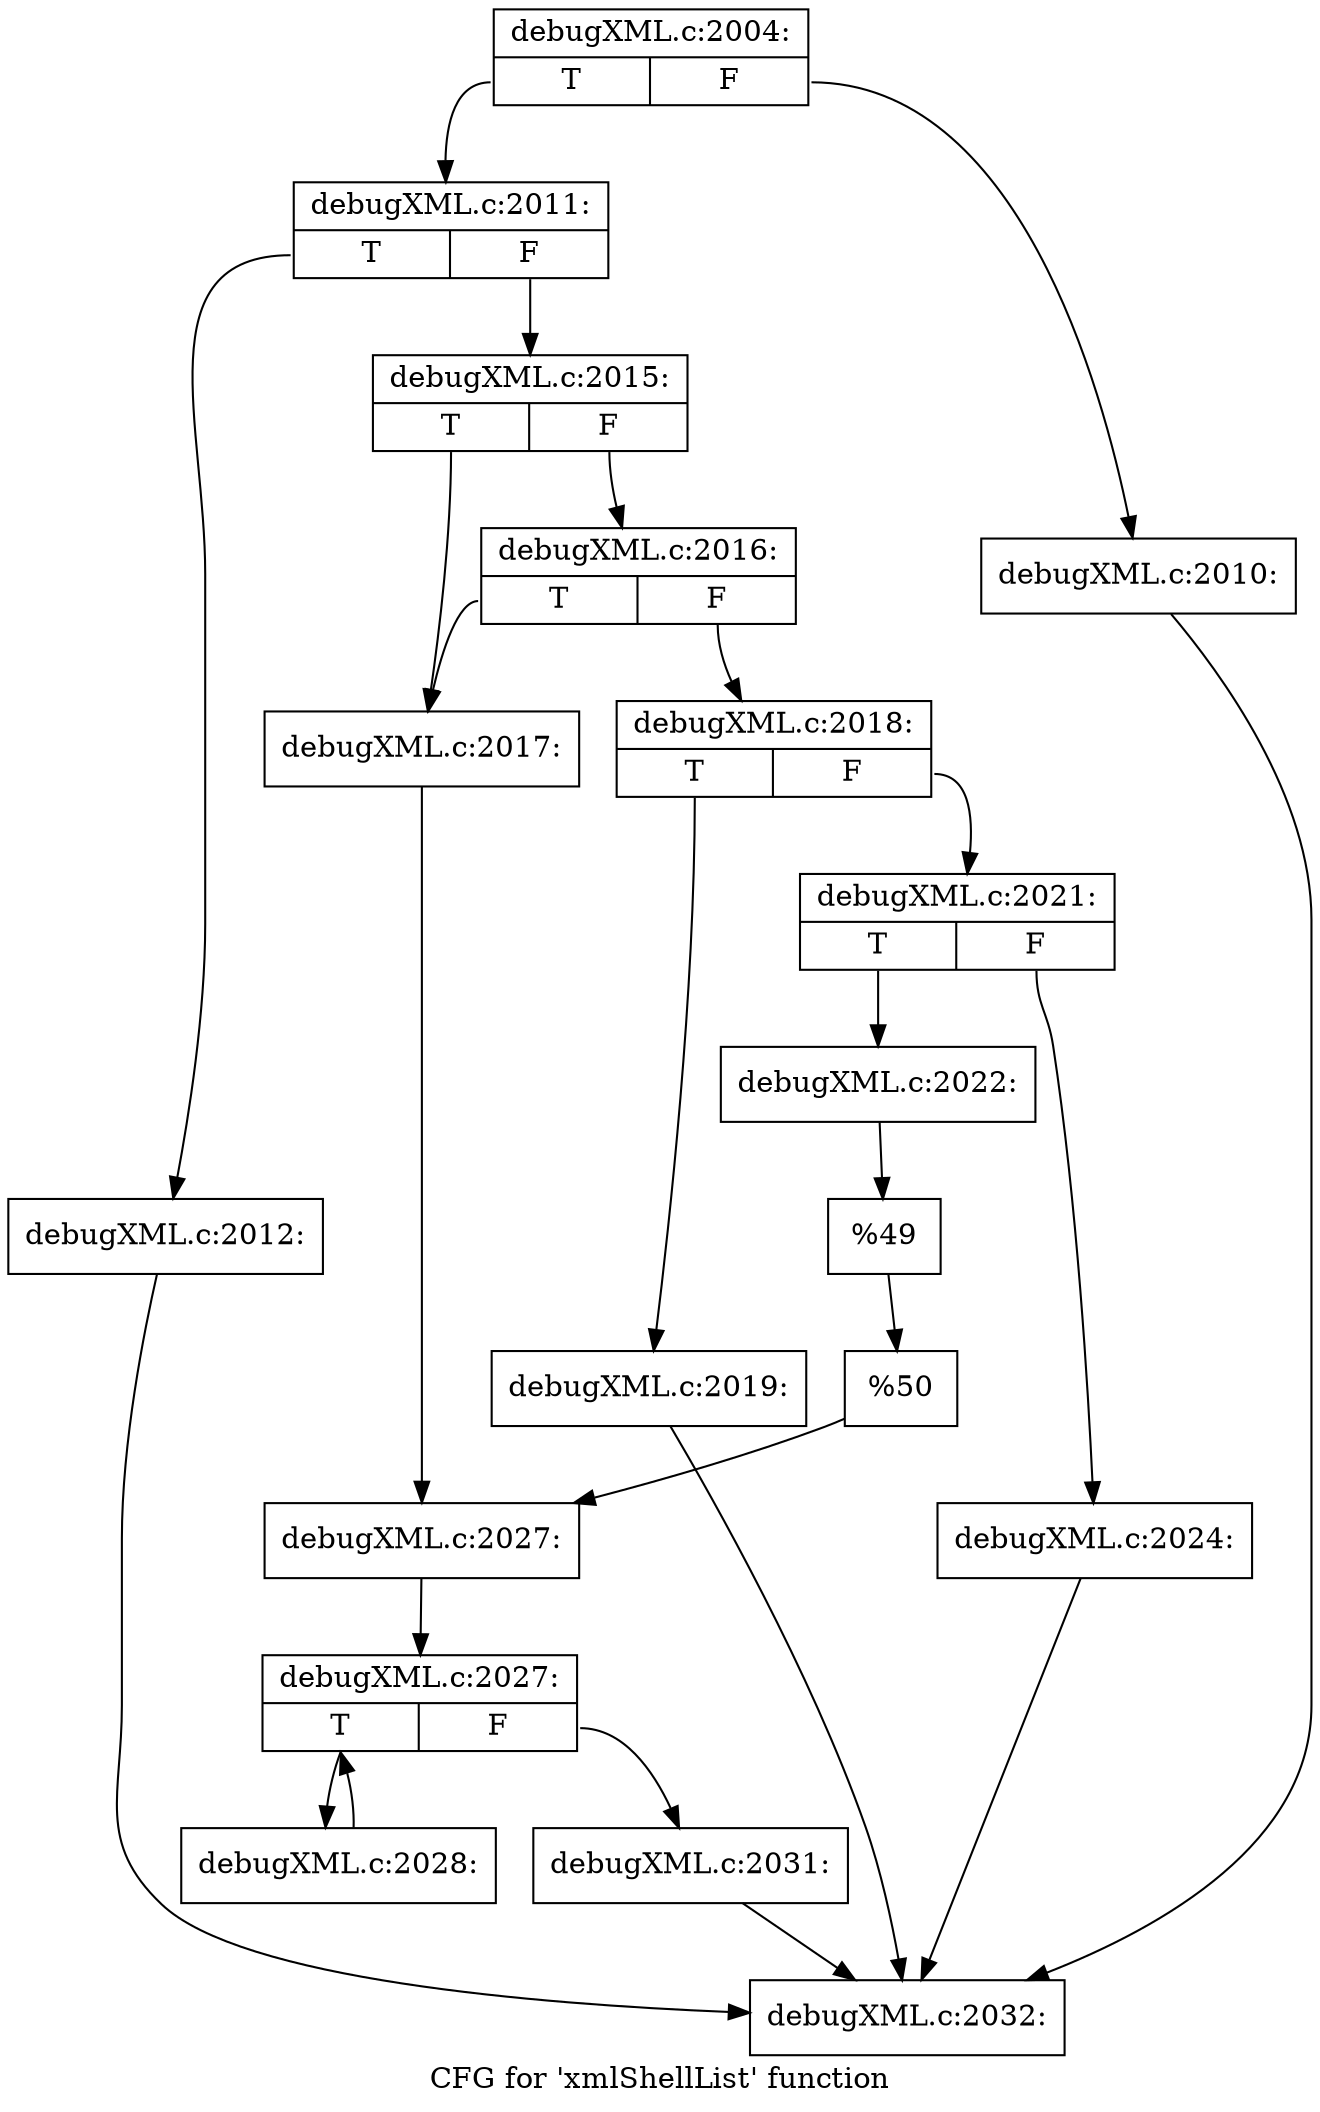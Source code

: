digraph "CFG for 'xmlShellList' function" {
	label="CFG for 'xmlShellList' function";

	Node0x49350b0 [shape=record,label="{debugXML.c:2004:|{<s0>T|<s1>F}}"];
	Node0x49350b0:s0 -> Node0x4998ea0;
	Node0x49350b0:s1 -> Node0x4998e50;
	Node0x4998e50 [shape=record,label="{debugXML.c:2010:}"];
	Node0x4998e50 -> Node0x498be70;
	Node0x4998ea0 [shape=record,label="{debugXML.c:2011:|{<s0>T|<s1>F}}"];
	Node0x4998ea0:s0 -> Node0x49992d0;
	Node0x4998ea0:s1 -> Node0x4999320;
	Node0x49992d0 [shape=record,label="{debugXML.c:2012:}"];
	Node0x49992d0 -> Node0x498be70;
	Node0x4999320 [shape=record,label="{debugXML.c:2015:|{<s0>T|<s1>F}}"];
	Node0x4999320:s0 -> Node0x4999b40;
	Node0x4999320:s1 -> Node0x4999c30;
	Node0x4999c30 [shape=record,label="{debugXML.c:2016:|{<s0>T|<s1>F}}"];
	Node0x4999c30:s0 -> Node0x4999b40;
	Node0x4999c30:s1 -> Node0x4999be0;
	Node0x4999b40 [shape=record,label="{debugXML.c:2017:}"];
	Node0x4999b40 -> Node0x4999b90;
	Node0x4999be0 [shape=record,label="{debugXML.c:2018:|{<s0>T|<s1>F}}"];
	Node0x4999be0:s0 -> Node0x499a810;
	Node0x4999be0:s1 -> Node0x499a8b0;
	Node0x499a810 [shape=record,label="{debugXML.c:2019:}"];
	Node0x499a810 -> Node0x498be70;
	Node0x499a8b0 [shape=record,label="{debugXML.c:2021:|{<s0>T|<s1>F}}"];
	Node0x499a8b0:s0 -> Node0x499b230;
	Node0x499a8b0:s1 -> Node0x499b2d0;
	Node0x499b230 [shape=record,label="{debugXML.c:2022:}"];
	Node0x499b230 -> Node0x499b280;
	Node0x499b2d0 [shape=record,label="{debugXML.c:2024:}"];
	Node0x499b2d0 -> Node0x498be70;
	Node0x499b280 [shape=record,label="{%49}"];
	Node0x499b280 -> Node0x499a860;
	Node0x499a860 [shape=record,label="{%50}"];
	Node0x499a860 -> Node0x4999b90;
	Node0x4999b90 [shape=record,label="{debugXML.c:2027:}"];
	Node0x4999b90 -> Node0x499c130;
	Node0x499c130 [shape=record,label="{debugXML.c:2027:|{<s0>T|<s1>F}}"];
	Node0x499c130:s0 -> Node0x499c520;
	Node0x499c130:s1 -> Node0x499c350;
	Node0x499c520 [shape=record,label="{debugXML.c:2028:}"];
	Node0x499c520 -> Node0x499c130;
	Node0x499c350 [shape=record,label="{debugXML.c:2031:}"];
	Node0x499c350 -> Node0x498be70;
	Node0x498be70 [shape=record,label="{debugXML.c:2032:}"];
}
